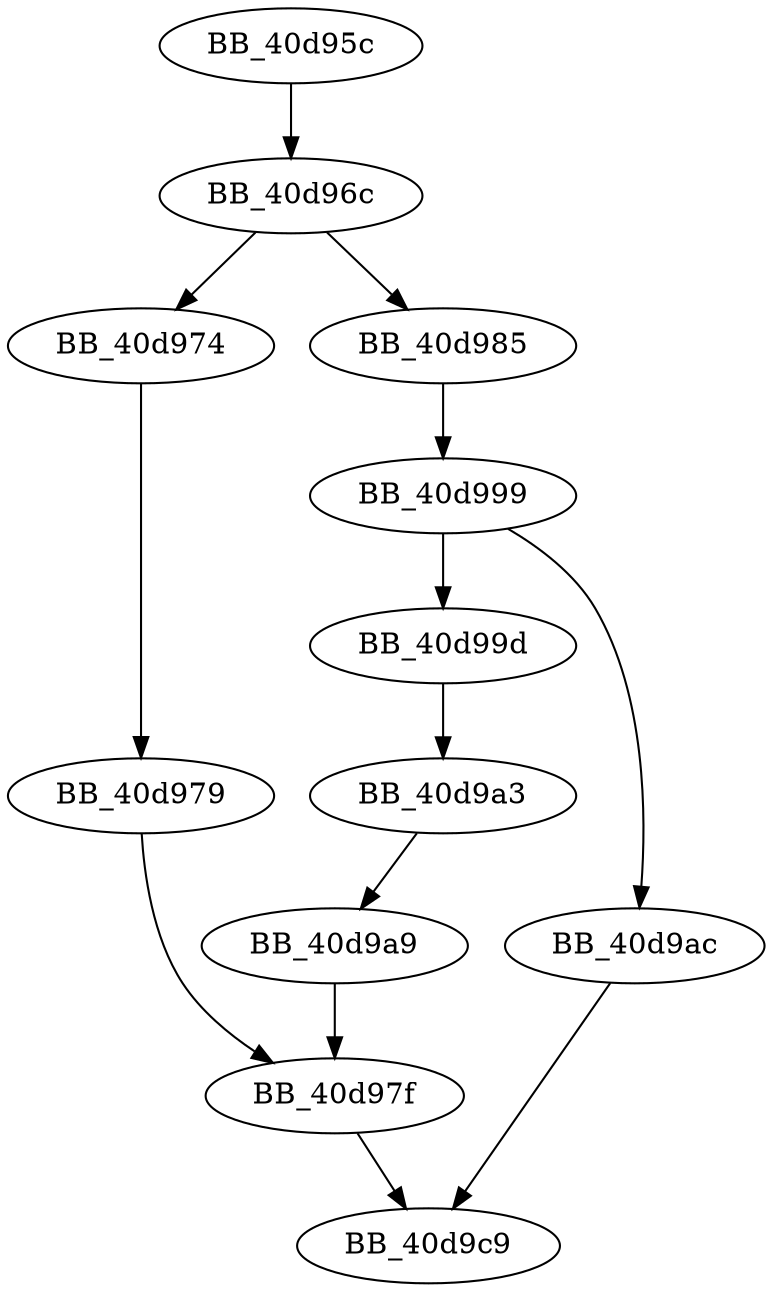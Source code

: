 DiGraph __lseeki64_nolock{
BB_40d95c->BB_40d96c
BB_40d96c->BB_40d974
BB_40d96c->BB_40d985
BB_40d974->BB_40d979
BB_40d979->BB_40d97f
BB_40d97f->BB_40d9c9
BB_40d985->BB_40d999
BB_40d999->BB_40d99d
BB_40d999->BB_40d9ac
BB_40d99d->BB_40d9a3
BB_40d9a3->BB_40d9a9
BB_40d9a9->BB_40d97f
BB_40d9ac->BB_40d9c9
}
